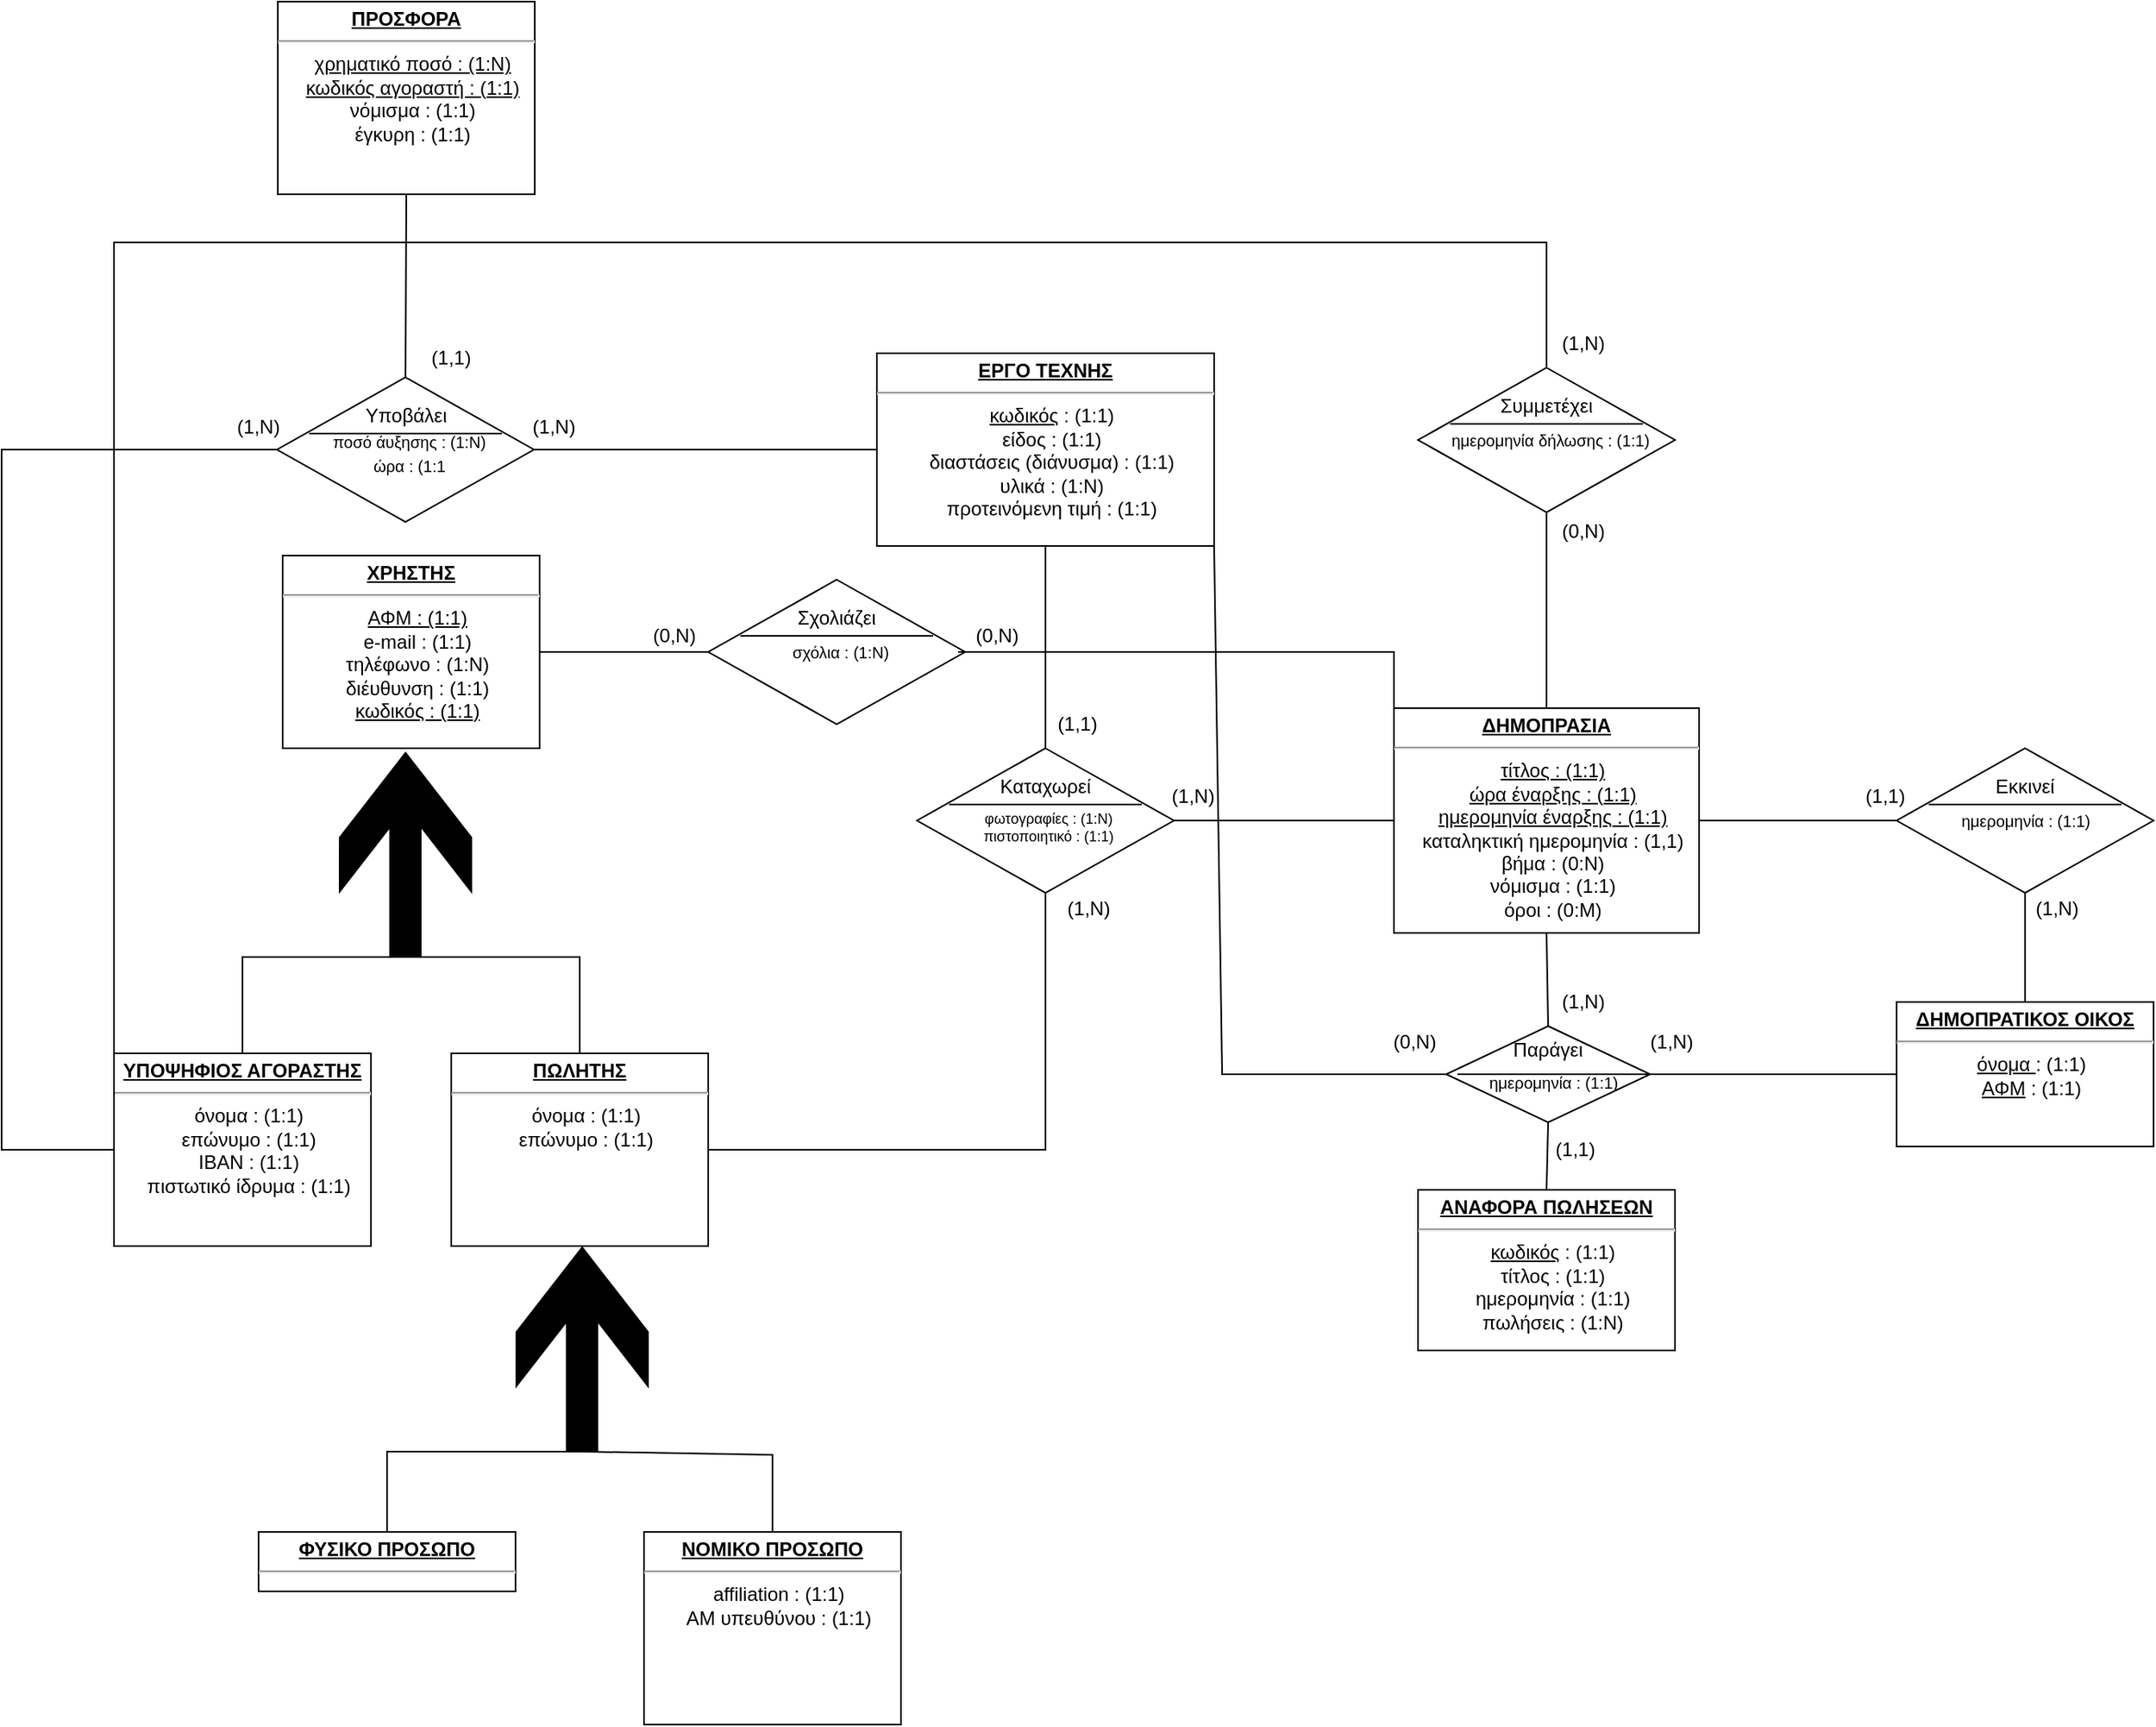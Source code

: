 <mxfile version="20.6.0" type="device"><diagram id="R2lEEEUBdFMjLlhIrx00" name="Page-1"><mxGraphModel dx="4430" dy="2734" grid="1" gridSize="10" guides="1" tooltips="1" connect="1" arrows="1" fold="1" page="1" pageScale="1" pageWidth="850" pageHeight="1100" math="0" shadow="0" extFonts="Permanent Marker^https://fonts.googleapis.com/css?family=Permanent+Marker"><root><mxCell id="0"/><mxCell id="1" parent="0"/><mxCell id="kZ_5zWpvJd3Ddyhk25-V-5" value="" style="shape=rhombus;perimeter=rhombusPerimeter;whiteSpace=wrap;html=1;align=center;" parent="1" vertex="1"><mxGeometry x="-30" y="-621" width="160" height="90" as="geometry"/></mxCell><mxCell id="GkJrwT7uffG_n_MrNqQJ-18" value="&lt;p style=&quot;margin:0px;margin-top:4px;text-align:center;text-decoration:underline;&quot;&gt;&lt;b&gt;ΑΝΑΦΟΡΑ ΠΩΛΗΣΕΩΝ&lt;/b&gt;&lt;/p&gt;&lt;hr&gt;&lt;p style=&quot;text-align: center; margin: 0px 0px 0px 8px;&quot;&gt;&lt;u&gt;κωδικός&lt;/u&gt; : (1:1)&lt;/p&gt;&lt;p style=&quot;text-align: center; margin: 0px 0px 0px 8px;&quot;&gt;τίτλος : (1:1)&lt;/p&gt;&lt;p style=&quot;text-align: center; margin: 0px 0px 0px 8px;&quot;&gt;ημερομηνία : (1:1)&lt;/p&gt;&lt;p style=&quot;text-align: center; margin: 0px 0px 0px 8px;&quot;&gt;πωλήσεις : (1:N)&lt;/p&gt;&lt;p style=&quot;text-align: center; margin: 0px 0px 0px 8px;&quot;&gt;&lt;br&gt;&lt;/p&gt;&lt;p style=&quot;margin:0px;margin-left:8px;&quot;&gt;&lt;br&gt;&lt;/p&gt;" style="verticalAlign=top;align=left;overflow=fill;fontSize=12;fontFamily=Helvetica;html=1;" parent="1" vertex="1"><mxGeometry x="282" y="-346" width="160" height="100" as="geometry"/></mxCell><mxCell id="GkJrwT7uffG_n_MrNqQJ-19" value="&lt;p style=&quot;margin:0px;margin-top:4px;text-align:center;text-decoration:underline;&quot;&gt;&lt;b&gt;ΥΠΟΨΗΦΙΟΣ ΑΓΟΡΑΣΤΗΣ&lt;/b&gt;&lt;/p&gt;&lt;hr&gt;&lt;p style=&quot;text-align: center; margin: 0px 0px 0px 8px;&quot;&gt;όνομα : (1:1)&lt;/p&gt;&lt;p style=&quot;text-align: center; margin: 0px 0px 0px 8px;&quot;&gt;επώνυμο : (1:1)&lt;/p&gt;&lt;p style=&quot;text-align: center; margin: 0px 0px 0px 8px;&quot;&gt;&lt;span style=&quot;background-color: initial;&quot;&gt;IBAN : (1:1)&lt;/span&gt;&lt;br&gt;&lt;/p&gt;&lt;p style=&quot;text-align: center; margin: 0px 0px 0px 8px;&quot;&gt;πιστωτικό ίδρυμα : (1:1)&lt;/p&gt;&lt;p style=&quot;text-align: center; margin: 0px 0px 0px 8px;&quot;&gt;&lt;br&gt;&lt;/p&gt;&lt;p style=&quot;margin:0px;margin-left:8px;&quot;&gt;&lt;br&gt;&lt;/p&gt;&lt;p style=&quot;margin:0px;margin-left:8px;&quot;&gt;&lt;br&gt;&lt;/p&gt;" style="verticalAlign=top;align=left;overflow=fill;fontSize=12;fontFamily=Helvetica;html=1;" parent="1" vertex="1"><mxGeometry x="-530" y="-431" width="160" height="120" as="geometry"/></mxCell><mxCell id="GkJrwT7uffG_n_MrNqQJ-20" value="&lt;p style=&quot;margin:0px;margin-top:4px;text-align:center;text-decoration:underline;&quot;&gt;&lt;b&gt;ΠΩΛΗΤΗΣ&lt;/b&gt;&lt;/p&gt;&lt;hr&gt;&lt;p style=&quot;text-align: center; margin: 0px 0px 0px 8px;&quot;&gt;όνομα : (1:1)&lt;/p&gt;&lt;p style=&quot;text-align: center; margin: 0px 0px 0px 8px;&quot;&gt;επώνυμο : (1:1)&lt;/p&gt;&lt;p style=&quot;margin:0px;margin-left:8px;&quot;&gt;&lt;br&gt;&lt;/p&gt;" style="verticalAlign=top;align=left;overflow=fill;fontSize=12;fontFamily=Helvetica;html=1;" parent="1" vertex="1"><mxGeometry x="-320" y="-431" width="160" height="120" as="geometry"/></mxCell><mxCell id="GkJrwT7uffG_n_MrNqQJ-21" value="&lt;p style=&quot;margin:0px;margin-top:4px;text-align:center;text-decoration:underline;&quot;&gt;&lt;b&gt;ΔΗΜΟΠΡΑΤΙΚΟΣ ΟΙΚΟΣ&lt;/b&gt;&lt;/p&gt;&lt;hr&gt;&lt;p style=&quot;text-align: center; margin: 0px 0px 0px 8px;&quot;&gt;&lt;u&gt;όνομα &lt;/u&gt;: (1:1)&lt;/p&gt;&lt;p style=&quot;text-align: center; margin: 0px 0px 0px 8px;&quot;&gt;&lt;u&gt;ΑΦΜ&lt;/u&gt; : (1:1)&lt;/p&gt;&lt;p style=&quot;margin:0px;margin-left:8px;&quot;&gt;&lt;br&gt;&lt;/p&gt;&lt;p style=&quot;margin:0px;margin-left:8px;&quot;&gt;&lt;br&gt;&lt;/p&gt;" style="verticalAlign=top;align=left;overflow=fill;fontSize=12;fontFamily=Helvetica;html=1;" parent="1" vertex="1"><mxGeometry x="580" y="-463" width="160" height="90" as="geometry"/></mxCell><mxCell id="GkJrwT7uffG_n_MrNqQJ-22" value="&lt;p style=&quot;margin:0px;margin-top:4px;text-align:center;text-decoration:underline;&quot;&gt;&lt;b&gt;ΔΗΜΟΠΡΑΣΙΑ&lt;/b&gt;&lt;/p&gt;&lt;hr&gt;&lt;p style=&quot;text-align: center; margin: 0px 0px 0px 8px;&quot;&gt;&lt;u&gt;τίτλος : (1:1)&lt;/u&gt;&lt;/p&gt;&lt;p style=&quot;text-align: center; margin: 0px 0px 0px 8px;&quot;&gt;&lt;u&gt;ώρα έναρξης : (1:1)&lt;/u&gt;&lt;/p&gt;&lt;p style=&quot;text-align: center; margin: 0px 0px 0px 8px;&quot;&gt;&lt;u&gt;ημερομηνία έναρξης : (1:1)&lt;/u&gt;&lt;/p&gt;&lt;p style=&quot;text-align: center; margin: 0px 0px 0px 8px;&quot;&gt;καταληκτική ημερομηνία : (1,1)&lt;/p&gt;&lt;p style=&quot;text-align: center; margin: 0px 0px 0px 8px;&quot;&gt;βήμα : (0:N)&lt;/p&gt;&lt;p style=&quot;text-align: center; margin: 0px 0px 0px 8px;&quot;&gt;νόμισμα : (1:1)&lt;/p&gt;&lt;p style=&quot;text-align: center; margin: 0px 0px 0px 8px;&quot;&gt;όροι : (0:M)&lt;/p&gt;&lt;p style=&quot;text-align: center; margin: 0px 0px 0px 8px;&quot;&gt;&lt;br&gt;&lt;/p&gt;&lt;p style=&quot;margin:0px;margin-left:8px;&quot;&gt;&lt;br&gt;&lt;/p&gt;&lt;p style=&quot;margin:0px;margin-left:8px;&quot;&gt;&lt;br&gt;&lt;/p&gt;" style="verticalAlign=top;align=left;overflow=fill;fontSize=12;fontFamily=Helvetica;html=1;" parent="1" vertex="1"><mxGeometry x="267" y="-646" width="190" height="140" as="geometry"/></mxCell><mxCell id="GkJrwT7uffG_n_MrNqQJ-23" value="&lt;p style=&quot;margin:0px;margin-top:4px;text-align:center;text-decoration:underline;&quot;&gt;&lt;b&gt;ΕΡΓΟ ΤΕΧΝΗΣ&lt;/b&gt;&lt;/p&gt;&lt;hr&gt;&lt;p style=&quot;text-align: center; margin: 0px 0px 0px 8px;&quot;&gt;&lt;u&gt;κωδικός&lt;/u&gt; : (1:1)&lt;/p&gt;&lt;p style=&quot;text-align: center; margin: 0px 0px 0px 8px;&quot;&gt;είδος : (1:1)&lt;/p&gt;&lt;p style=&quot;text-align: center; margin: 0px 0px 0px 8px;&quot;&gt;διαστάσεις (διάνυσμα) : (1:1)&lt;/p&gt;&lt;p style=&quot;text-align: center; margin: 0px 0px 0px 8px;&quot;&gt;υλικά : (1:N)&lt;/p&gt;&lt;p style=&quot;text-align: center; margin: 0px 0px 0px 8px;&quot;&gt;προτεινόμενη τιμή : (1:1)&lt;/p&gt;&lt;p style=&quot;margin:0px;margin-left:8px;&quot;&gt;&lt;br&gt;&lt;/p&gt;" style="verticalAlign=top;align=left;overflow=fill;fontSize=12;fontFamily=Helvetica;html=1;" parent="1" vertex="1"><mxGeometry x="-55" y="-867" width="210" height="120" as="geometry"/></mxCell><mxCell id="GkJrwT7uffG_n_MrNqQJ-24" value="&lt;p style=&quot;margin:0px;margin-top:4px;text-align:center;text-decoration:underline;&quot;&gt;&lt;b&gt;ΠΡΟΣΦΟΡΑ&lt;/b&gt;&lt;/p&gt;&lt;hr&gt;&lt;p style=&quot;text-align: center; margin: 0px 0px 0px 8px;&quot;&gt;&lt;u&gt;χρηματικό ποσό : (1:N)&lt;/u&gt;&lt;/p&gt;&lt;p style=&quot;text-align: center; margin: 0px 0px 0px 8px;&quot;&gt;&lt;u&gt;κωδικός αγοραστή : (1:1)&lt;/u&gt;&lt;/p&gt;&lt;p style=&quot;text-align: center; margin: 0px 0px 0px 8px;&quot;&gt;νόμισμα : (1:1)&lt;/p&gt;&lt;p style=&quot;text-align: center; margin: 0px 0px 0px 8px;&quot;&gt;έγκυρη : (1:1)&lt;/p&gt;&lt;p style=&quot;margin:0px;margin-left:8px;&quot;&gt;&lt;br&gt;&lt;/p&gt;&lt;p style=&quot;margin:0px;margin-left:8px;&quot;&gt;&lt;br&gt;&lt;/p&gt;" style="verticalAlign=top;align=left;overflow=fill;fontSize=12;fontFamily=Helvetica;html=1;" parent="1" vertex="1"><mxGeometry x="-428" y="-1086" width="160" height="120" as="geometry"/></mxCell><mxCell id="GkJrwT7uffG_n_MrNqQJ-46" value="&lt;p style=&quot;margin:0px;margin-top:4px;text-align:center;text-decoration:underline;&quot;&gt;&lt;b&gt;ΦΥΣΙΚΟ ΠΡΟΣΩΠΟ&lt;/b&gt;&lt;/p&gt;&lt;hr&gt;&lt;p style=&quot;text-align: center; margin: 0px 0px 0px 8px;&quot;&gt;&lt;br&gt;&lt;/p&gt;&lt;p style=&quot;margin:0px;margin-left:8px;&quot;&gt;&lt;br&gt;&lt;/p&gt;&lt;p style=&quot;margin:0px;margin-left:8px;&quot;&gt;&lt;br&gt;&lt;/p&gt;" style="verticalAlign=top;align=left;overflow=fill;fontSize=12;fontFamily=Helvetica;html=1;" parent="1" vertex="1"><mxGeometry x="-440" y="-133" width="160" height="37" as="geometry"/></mxCell><mxCell id="GkJrwT7uffG_n_MrNqQJ-47" value="&lt;p style=&quot;margin:0px;margin-top:4px;text-align:center;text-decoration:underline;&quot;&gt;&lt;b&gt;ΝΟΜΙΚΟ ΠΡΟΣΩΠΟ&lt;/b&gt;&lt;/p&gt;&lt;hr&gt;&lt;p style=&quot;text-align: center; margin: 0px 0px 0px 8px;&quot;&gt;&lt;span style=&quot;background-color: initial;&quot;&gt;affiliation : (1:1)&lt;/span&gt;&lt;br&gt;&lt;/p&gt;&lt;p style=&quot;text-align: center; margin: 0px 0px 0px 8px;&quot;&gt;ΑΜ υπευθύνου : (1:1)&lt;/p&gt;&lt;p style=&quot;text-align: center; margin: 0px 0px 0px 8px;&quot;&gt;&lt;br&gt;&lt;/p&gt;" style="verticalAlign=top;align=left;overflow=fill;fontSize=12;fontFamily=Helvetica;html=1;" parent="1" vertex="1"><mxGeometry x="-200" y="-133" width="160" height="120" as="geometry"/></mxCell><mxCell id="GkJrwT7uffG_n_MrNqQJ-48" value="" style="shape=mxgraph.signs.travel.arrow_north;html=1;pointerEvents=1;fillColor=#000000;strokeColor=none;verticalLabelPosition=bottom;verticalAlign=top;align=center;" parent="1" vertex="1"><mxGeometry x="-280" y="-311" width="83" height="128" as="geometry"/></mxCell><mxCell id="Z6jG1ntHuADbj_go-7hD-13" value="" style="edgeStyle=elbowEdgeStyle;html=1;endArrow=none;elbow=vertical;rounded=0;" parent="1" edge="1"><mxGeometry width="160" relative="1" as="geometry"><mxPoint x="-10" y="-586" as="sourcePoint"/><mxPoint x="110" y="-586" as="targetPoint"/></mxGeometry></mxCell><mxCell id="Z6jG1ntHuADbj_go-7hD-14" value="Καταχωρεί" style="text;html=1;strokeColor=none;fillColor=none;align=center;verticalAlign=middle;whiteSpace=wrap;rounded=0;" parent="1" vertex="1"><mxGeometry x="20" y="-612" width="60" height="30" as="geometry"/></mxCell><mxCell id="Z6jG1ntHuADbj_go-7hD-15" value="&lt;font style=&quot;font-size: 9px;&quot;&gt;φωτογραφίες : (1:N)&lt;/font&gt;" style="text;html=1;strokeColor=none;fillColor=none;align=center;verticalAlign=middle;whiteSpace=wrap;rounded=0;" parent="1" vertex="1"><mxGeometry x="-3" y="-591" width="110" height="25" as="geometry"/></mxCell><mxCell id="Z6jG1ntHuADbj_go-7hD-16" value="&lt;font style=&quot;font-size: 9px;&quot;&gt;πιστοποιητικό : (1:1)&lt;/font&gt;" style="text;html=1;strokeColor=none;fillColor=none;align=center;verticalAlign=middle;whiteSpace=wrap;rounded=0;" parent="1" vertex="1"><mxGeometry x="-8" y="-582" width="120" height="30" as="geometry"/></mxCell><mxCell id="Z6jG1ntHuADbj_go-7hD-20" value="" style="endArrow=none;html=1;rounded=0;fontSize=9;exitX=0.5;exitY=0;exitDx=0;exitDy=0;entryX=0.5;entryY=1;entryDx=0;entryDy=0;" parent="1" source="kZ_5zWpvJd3Ddyhk25-V-5" target="GkJrwT7uffG_n_MrNqQJ-23" edge="1"><mxGeometry width="50" height="50" relative="1" as="geometry"><mxPoint x="57" y="-626" as="sourcePoint"/><mxPoint x="107" y="-676" as="targetPoint"/></mxGeometry></mxCell><mxCell id="Z6jG1ntHuADbj_go-7hD-21" value="" style="shape=rhombus;perimeter=rhombusPerimeter;whiteSpace=wrap;html=1;align=center;" parent="1" vertex="1"><mxGeometry x="-428.5" y="-852" width="160" height="90" as="geometry"/></mxCell><mxCell id="Z6jG1ntHuADbj_go-7hD-22" value="" style="edgeStyle=elbowEdgeStyle;html=1;endArrow=none;elbow=vertical;rounded=0;" parent="1" edge="1"><mxGeometry width="160" relative="1" as="geometry"><mxPoint x="-408.5" y="-817" as="sourcePoint"/><mxPoint x="-288.5" y="-817" as="targetPoint"/></mxGeometry></mxCell><mxCell id="Z6jG1ntHuADbj_go-7hD-23" value="Υποβάλει" style="text;html=1;strokeColor=none;fillColor=none;align=center;verticalAlign=middle;whiteSpace=wrap;rounded=0;" parent="1" vertex="1"><mxGeometry x="-378.5" y="-843" width="60" height="30" as="geometry"/></mxCell><mxCell id="Z6jG1ntHuADbj_go-7hD-25" value="&lt;font size=&quot;1&quot;&gt;ποσό άυξησης : (1:N)&lt;br&gt;ώρα : (1:1&lt;br&gt;&lt;/font&gt;" style="text;html=1;strokeColor=none;fillColor=none;align=center;verticalAlign=middle;whiteSpace=wrap;rounded=0;" parent="1" vertex="1"><mxGeometry x="-406.5" y="-820" width="120" height="30" as="geometry"/></mxCell><mxCell id="Z6jG1ntHuADbj_go-7hD-30" value="" style="endArrow=none;html=1;rounded=0;fontSize=9;exitX=0.5;exitY=1;exitDx=0;exitDy=0;entryX=1;entryY=0.5;entryDx=0;entryDy=0;" parent="1" source="kZ_5zWpvJd3Ddyhk25-V-5" target="GkJrwT7uffG_n_MrNqQJ-20" edge="1"><mxGeometry width="50" height="50" relative="1" as="geometry"><mxPoint x="-110" y="-516" as="sourcePoint"/><mxPoint x="-110" y="-621" as="targetPoint"/><Array as="points"><mxPoint x="50" y="-371"/></Array></mxGeometry></mxCell><mxCell id="Z6jG1ntHuADbj_go-7hD-32" value="" style="endArrow=none;html=1;rounded=0;fontSize=9;entryX=1;entryY=0.5;entryDx=0;entryDy=0;exitX=0;exitY=0.5;exitDx=0;exitDy=0;" parent="1" source="GkJrwT7uffG_n_MrNqQJ-22" target="kZ_5zWpvJd3Ddyhk25-V-5" edge="1"><mxGeometry width="50" height="50" relative="1" as="geometry"><mxPoint x="270" y="-576" as="sourcePoint"/><mxPoint x="140" y="-576.42" as="targetPoint"/></mxGeometry></mxCell><mxCell id="Z6jG1ntHuADbj_go-7hD-33" value="" style="shape=rhombus;perimeter=rhombusPerimeter;whiteSpace=wrap;html=1;align=center;" parent="1" vertex="1"><mxGeometry x="282" y="-858" width="160" height="90" as="geometry"/></mxCell><mxCell id="Z6jG1ntHuADbj_go-7hD-34" value="" style="edgeStyle=elbowEdgeStyle;html=1;endArrow=none;elbow=vertical;rounded=0;" parent="1" edge="1"><mxGeometry width="160" relative="1" as="geometry"><mxPoint x="302" y="-823.0" as="sourcePoint"/><mxPoint x="422" y="-823.0" as="targetPoint"/></mxGeometry></mxCell><mxCell id="Z6jG1ntHuADbj_go-7hD-35" value="Συμμετέχει" style="text;html=1;strokeColor=none;fillColor=none;align=center;verticalAlign=middle;whiteSpace=wrap;rounded=0;" parent="1" vertex="1"><mxGeometry x="332" y="-849" width="60" height="30" as="geometry"/></mxCell><mxCell id="Z6jG1ntHuADbj_go-7hD-36" value="&lt;font size=&quot;1&quot;&gt;ημερομηνία δήλωσης : (1:1)&lt;/font&gt;" style="text;html=1;strokeColor=none;fillColor=none;align=center;verticalAlign=middle;whiteSpace=wrap;rounded=0;" parent="1" vertex="1"><mxGeometry x="290.5" y="-828" width="147" height="30" as="geometry"/></mxCell><mxCell id="Z6jG1ntHuADbj_go-7hD-39" value="" style="shape=rhombus;perimeter=rhombusPerimeter;whiteSpace=wrap;html=1;align=center;" parent="1" vertex="1"><mxGeometry x="580" y="-621" width="160" height="90" as="geometry"/></mxCell><mxCell id="Z6jG1ntHuADbj_go-7hD-40" value="" style="edgeStyle=elbowEdgeStyle;html=1;endArrow=none;elbow=vertical;rounded=0;" parent="1" edge="1"><mxGeometry width="160" relative="1" as="geometry"><mxPoint x="600" y="-586" as="sourcePoint"/><mxPoint x="720" y="-586" as="targetPoint"/></mxGeometry></mxCell><mxCell id="Z6jG1ntHuADbj_go-7hD-41" value="Εκκινεί" style="text;html=1;strokeColor=none;fillColor=none;align=center;verticalAlign=middle;whiteSpace=wrap;rounded=0;" parent="1" vertex="1"><mxGeometry x="630" y="-612" width="60" height="30" as="geometry"/></mxCell><mxCell id="Z6jG1ntHuADbj_go-7hD-44" value="" style="endArrow=none;html=1;rounded=0;fontSize=9;entryX=1;entryY=0.5;entryDx=0;entryDy=0;" parent="1" source="Z6jG1ntHuADbj_go-7hD-39" target="GkJrwT7uffG_n_MrNqQJ-22" edge="1"><mxGeometry width="50" height="50" relative="1" as="geometry"><mxPoint x="580" y="-576" as="sourcePoint"/><mxPoint x="480" y="-578.92" as="targetPoint"/></mxGeometry></mxCell><mxCell id="Z6jG1ntHuADbj_go-7hD-46" value="" style="endArrow=none;html=1;rounded=0;fontSize=9;exitX=0.5;exitY=1;exitDx=0;exitDy=0;exitPerimeter=0;entryX=0.5;entryY=0;entryDx=0;entryDy=0;" parent="1" source="GkJrwT7uffG_n_MrNqQJ-48" target="GkJrwT7uffG_n_MrNqQJ-47" edge="1"><mxGeometry width="50" height="50" relative="1" as="geometry"><mxPoint x="-145" y="-171" as="sourcePoint"/><mxPoint x="-95" y="-221" as="targetPoint"/><Array as="points"><mxPoint x="-120" y="-181"/></Array></mxGeometry></mxCell><mxCell id="Z6jG1ntHuADbj_go-7hD-47" value="" style="endArrow=none;html=1;rounded=0;fontSize=9;exitX=0.5;exitY=1;exitDx=0;exitDy=0;exitPerimeter=0;entryX=0.5;entryY=0;entryDx=0;entryDy=0;" parent="1" source="GkJrwT7uffG_n_MrNqQJ-48" target="GkJrwT7uffG_n_MrNqQJ-46" edge="1"><mxGeometry width="50" height="50" relative="1" as="geometry"><mxPoint x="-190" y="-233.0" as="sourcePoint"/><mxPoint x="-71.5" y="-183.0" as="targetPoint"/><Array as="points"><mxPoint x="-360" y="-183"/></Array></mxGeometry></mxCell><mxCell id="Z6jG1ntHuADbj_go-7hD-66" value="" style="shape=rhombus;perimeter=rhombusPerimeter;whiteSpace=wrap;html=1;align=center;" parent="1" vertex="1"><mxGeometry x="-160" y="-726" width="160" height="90" as="geometry"/></mxCell><mxCell id="Z6jG1ntHuADbj_go-7hD-67" value="" style="edgeStyle=elbowEdgeStyle;html=1;endArrow=none;elbow=vertical;rounded=0;" parent="1" edge="1"><mxGeometry width="160" relative="1" as="geometry"><mxPoint x="-140" y="-691" as="sourcePoint"/><mxPoint x="-20" y="-691" as="targetPoint"/></mxGeometry></mxCell><mxCell id="Z6jG1ntHuADbj_go-7hD-68" value="Σχολιάζει" style="text;html=1;strokeColor=none;fillColor=none;align=center;verticalAlign=middle;whiteSpace=wrap;rounded=0;" parent="1" vertex="1"><mxGeometry x="-110" y="-717" width="60" height="30" as="geometry"/></mxCell><mxCell id="Z6jG1ntHuADbj_go-7hD-69" value="&lt;font size=&quot;1&quot;&gt;σχόλια : (1:Ν)&lt;/font&gt;" style="text;html=1;strokeColor=none;fillColor=none;align=center;verticalAlign=middle;whiteSpace=wrap;rounded=0;" parent="1" vertex="1"><mxGeometry x="-151.5" y="-696" width="147" height="30" as="geometry"/></mxCell><mxCell id="Z6jG1ntHuADbj_go-7hD-84" value="" style="shape=rhombus;perimeter=rhombusPerimeter;whiteSpace=wrap;html=1;align=center;" parent="1" vertex="1"><mxGeometry x="299.5" y="-448" width="127" height="60" as="geometry"/></mxCell><mxCell id="Z6jG1ntHuADbj_go-7hD-85" value="" style="edgeStyle=elbowEdgeStyle;html=1;endArrow=none;elbow=vertical;rounded=0;" parent="1" edge="1"><mxGeometry width="160" relative="1" as="geometry"><mxPoint x="306.5" y="-418" as="sourcePoint"/><mxPoint x="426.5" y="-418" as="targetPoint"/></mxGeometry></mxCell><mxCell id="Z6jG1ntHuADbj_go-7hD-86" value="Παράγει" style="text;html=1;strokeColor=none;fillColor=none;align=center;verticalAlign=middle;whiteSpace=wrap;rounded=0;" parent="1" vertex="1"><mxGeometry x="333" y="-448" width="60" height="30" as="geometry"/></mxCell><mxCell id="Z6jG1ntHuADbj_go-7hD-88" value="" style="endArrow=none;html=1;rounded=0;fontSize=9;exitX=0.5;exitY=0;exitDx=0;exitDy=0;entryX=0.5;entryY=1;entryDx=0;entryDy=0;" parent="1" source="Z6jG1ntHuADbj_go-7hD-86" target="GkJrwT7uffG_n_MrNqQJ-22" edge="1"><mxGeometry width="50" height="50" relative="1" as="geometry"><mxPoint x="450" y="-447" as="sourcePoint"/><mxPoint x="500" y="-497" as="targetPoint"/></mxGeometry></mxCell><mxCell id="Z6jG1ntHuADbj_go-7hD-89" value="" style="endArrow=none;html=1;rounded=0;fontSize=9;exitX=0.5;exitY=0;exitDx=0;exitDy=0;entryX=0.5;entryY=1;entryDx=0;entryDy=0;" parent="1" source="GkJrwT7uffG_n_MrNqQJ-18" target="Z6jG1ntHuADbj_go-7hD-84" edge="1"><mxGeometry width="50" height="50" relative="1" as="geometry"><mxPoint x="481" y="-390" as="sourcePoint"/><mxPoint x="480" y="-448" as="targetPoint"/></mxGeometry></mxCell><mxCell id="srqU8AKLToTMm6WiYlVi-1" value="&lt;font size=&quot;1&quot;&gt;ημερομηνία : (1:1)&lt;/font&gt;" style="text;html=1;strokeColor=none;fillColor=none;align=center;verticalAlign=middle;whiteSpace=wrap;rounded=0;" parent="1" vertex="1"><mxGeometry x="308.5" y="-423" width="115" height="20" as="geometry"/></mxCell><mxCell id="srqU8AKLToTMm6WiYlVi-6" value="&lt;font size=&quot;1&quot;&gt;ημερομηνία : (1:1)&lt;/font&gt;" style="text;html=1;strokeColor=none;fillColor=none;align=center;verticalAlign=middle;whiteSpace=wrap;rounded=0;" parent="1" vertex="1"><mxGeometry x="602.5" y="-586" width="115" height="20" as="geometry"/></mxCell><mxCell id="srqU8AKLToTMm6WiYlVi-7" value="" style="endArrow=none;html=1;rounded=0;fontSize=9;entryX=0.5;entryY=0;entryDx=0;entryDy=0;exitX=0.5;exitY=1;exitDx=0;exitDy=0;" parent="1" source="Z6jG1ntHuADbj_go-7hD-39" target="GkJrwT7uffG_n_MrNqQJ-21" edge="1"><mxGeometry width="50" height="50" relative="1" as="geometry"><mxPoint x="673" y="-426" as="sourcePoint"/><mxPoint x="550.0" y="-426" as="targetPoint"/></mxGeometry></mxCell><mxCell id="srqU8AKLToTMm6WiYlVi-9" value="" style="shape=mxgraph.signs.travel.arrow_north;html=1;pointerEvents=1;fillColor=#000000;strokeColor=none;verticalLabelPosition=bottom;verticalAlign=top;align=center;" parent="1" vertex="1"><mxGeometry x="-390" y="-619" width="83" height="128" as="geometry"/></mxCell><mxCell id="srqU8AKLToTMm6WiYlVi-10" value="" style="endArrow=none;html=1;rounded=0;fontSize=9;exitX=0.5;exitY=0;exitDx=0;exitDy=0;entryX=0.5;entryY=1;entryDx=0;entryDy=0;entryPerimeter=0;" parent="1" source="GkJrwT7uffG_n_MrNqQJ-20" target="srqU8AKLToTMm6WiYlVi-9" edge="1"><mxGeometry width="50" height="50" relative="1" as="geometry"><mxPoint x="-90" y="-501" as="sourcePoint"/><mxPoint x="-230" y="-501" as="targetPoint"/><Array as="points"><mxPoint x="-240" y="-491"/></Array></mxGeometry></mxCell><mxCell id="srqU8AKLToTMm6WiYlVi-11" value="" style="endArrow=none;html=1;rounded=0;fontSize=9;exitX=0.5;exitY=1;exitDx=0;exitDy=0;entryX=0.5;entryY=0;entryDx=0;entryDy=0;exitPerimeter=0;" parent="1" source="srqU8AKLToTMm6WiYlVi-9" target="GkJrwT7uffG_n_MrNqQJ-19" edge="1"><mxGeometry width="50" height="50" relative="1" as="geometry"><mxPoint x="-491.5" y="-451" as="sourcePoint"/><mxPoint x="-600" y="-511" as="targetPoint"/><Array as="points"><mxPoint x="-450" y="-491"/></Array></mxGeometry></mxCell><mxCell id="srqU8AKLToTMm6WiYlVi-12" value="&lt;p style=&quot;margin:0px;margin-top:4px;text-align:center;text-decoration:underline;&quot;&gt;&lt;b&gt;ΧΡΗΣΤΗΣ&lt;/b&gt;&lt;/p&gt;&lt;hr&gt;&lt;p style=&quot;text-align: center; margin: 0px 0px 0px 8px;&quot;&gt;&lt;u&gt;ΑΦΜ : (1:1)&lt;/u&gt;&lt;/p&gt;&lt;p style=&quot;text-align: center; margin: 0px 0px 0px 8px;&quot;&gt;e-mail : (1:1)&lt;/p&gt;&lt;p style=&quot;text-align: center; margin: 0px 0px 0px 8px;&quot;&gt;τηλέφωνο : (1:N)&lt;/p&gt;&lt;p style=&quot;text-align: center; margin: 0px 0px 0px 8px;&quot;&gt;διέυθυνση : (1:1)&lt;/p&gt;&lt;p style=&quot;text-align: center; margin: 0px 0px 0px 8px;&quot;&gt;&lt;u&gt;κωδικός : (1:1)&lt;/u&gt;&lt;br&gt;&lt;/p&gt;&lt;p style=&quot;margin:0px;margin-left:8px;&quot;&gt;&lt;br&gt;&lt;/p&gt;&lt;p style=&quot;margin:0px;margin-left:8px;&quot;&gt;&lt;br&gt;&lt;/p&gt;" style="verticalAlign=top;align=left;overflow=fill;fontSize=12;fontFamily=Helvetica;html=1;" parent="1" vertex="1"><mxGeometry x="-425" y="-741" width="160" height="120" as="geometry"/></mxCell><mxCell id="srqU8AKLToTMm6WiYlVi-14" value="" style="endArrow=none;html=1;rounded=0;exitX=1;exitY=0.5;exitDx=0;exitDy=0;entryX=0;entryY=0.5;entryDx=0;entryDy=0;" parent="1" source="srqU8AKLToTMm6WiYlVi-12" target="Z6jG1ntHuADbj_go-7hD-66" edge="1"><mxGeometry width="50" height="50" relative="1" as="geometry"><mxPoint x="-220" y="-742" as="sourcePoint"/><mxPoint x="-170" y="-786" as="targetPoint"/></mxGeometry></mxCell><mxCell id="srqU8AKLToTMm6WiYlVi-16" value="" style="endArrow=none;html=1;rounded=0;exitX=1;exitY=0.5;exitDx=0;exitDy=0;entryX=0;entryY=0;entryDx=0;entryDy=0;" parent="1" source="Z6jG1ntHuADbj_go-7hD-69" target="GkJrwT7uffG_n_MrNqQJ-22" edge="1"><mxGeometry width="50" height="50" relative="1" as="geometry"><mxPoint x="-20" y="-681.59" as="sourcePoint"/><mxPoint x="350" y="-681" as="targetPoint"/><Array as="points"><mxPoint x="267" y="-681"/></Array></mxGeometry></mxCell><mxCell id="srqU8AKLToTMm6WiYlVi-17" value="" style="endArrow=none;html=1;rounded=0;entryX=0;entryY=0.5;entryDx=0;entryDy=0;exitX=0;exitY=0.5;exitDx=0;exitDy=0;" parent="1" source="Z6jG1ntHuADbj_go-7hD-21" target="GkJrwT7uffG_n_MrNqQJ-19" edge="1"><mxGeometry width="50" height="50" relative="1" as="geometry"><mxPoint x="-610" y="-396" as="sourcePoint"/><mxPoint x="-560" y="-438" as="targetPoint"/><Array as="points"><mxPoint x="-600" y="-807"/><mxPoint x="-600" y="-646"/><mxPoint x="-600" y="-590"/><mxPoint x="-600" y="-371"/></Array></mxGeometry></mxCell><mxCell id="srqU8AKLToTMm6WiYlVi-18" value="" style="endArrow=none;html=1;rounded=0;exitX=0.5;exitY=0;exitDx=0;exitDy=0;entryX=0.5;entryY=1;entryDx=0;entryDy=0;" parent="1" source="Z6jG1ntHuADbj_go-7hD-21" target="GkJrwT7uffG_n_MrNqQJ-24" edge="1"><mxGeometry width="50" height="50" relative="1" as="geometry"><mxPoint x="-200" y="-886" as="sourcePoint"/><mxPoint x="-150" y="-936" as="targetPoint"/></mxGeometry></mxCell><mxCell id="srqU8AKLToTMm6WiYlVi-19" value="" style="endArrow=none;html=1;rounded=0;exitX=1;exitY=0.5;exitDx=0;exitDy=0;entryX=0;entryY=0.5;entryDx=0;entryDy=0;" parent="1" source="Z6jG1ntHuADbj_go-7hD-21" target="GkJrwT7uffG_n_MrNqQJ-23" edge="1"><mxGeometry width="50" height="50" relative="1" as="geometry"><mxPoint x="-210" y="-842" as="sourcePoint"/><mxPoint x="-209.5" y="-956" as="targetPoint"/></mxGeometry></mxCell><mxCell id="srqU8AKLToTMm6WiYlVi-20" value="" style="endArrow=none;html=1;rounded=0;exitX=0;exitY=0.25;exitDx=0;exitDy=0;entryX=0.5;entryY=0;entryDx=0;entryDy=0;" parent="1" source="GkJrwT7uffG_n_MrNqQJ-19" target="Z6jG1ntHuADbj_go-7hD-33" edge="1"><mxGeometry width="50" height="50" relative="1" as="geometry"><mxPoint x="-570" y="-476" as="sourcePoint"/><mxPoint x="-520" y="-526" as="targetPoint"/><Array as="points"><mxPoint x="-530" y="-936"/><mxPoint x="362" y="-936"/></Array></mxGeometry></mxCell><mxCell id="srqU8AKLToTMm6WiYlVi-21" value="" style="endArrow=none;html=1;rounded=0;exitX=0.5;exitY=0;exitDx=0;exitDy=0;entryX=0.5;entryY=1;entryDx=0;entryDy=0;" parent="1" source="GkJrwT7uffG_n_MrNqQJ-22" target="Z6jG1ntHuADbj_go-7hD-33" edge="1"><mxGeometry width="50" height="50" relative="1" as="geometry"><mxPoint x="333" y="-687" as="sourcePoint"/><mxPoint x="383" y="-737" as="targetPoint"/></mxGeometry></mxCell><mxCell id="kEj1vyA5yWttSgYKpVT8-1" value="" style="endArrow=none;html=1;rounded=0;exitX=1;exitY=0.5;exitDx=0;exitDy=0;entryX=0;entryY=0.5;entryDx=0;entryDy=0;" parent="1" source="Z6jG1ntHuADbj_go-7hD-84" target="GkJrwT7uffG_n_MrNqQJ-21" edge="1"><mxGeometry width="50" height="50" relative="1" as="geometry"><mxPoint x="480" y="-408" as="sourcePoint"/><mxPoint x="530" y="-458" as="targetPoint"/></mxGeometry></mxCell><mxCell id="kEj1vyA5yWttSgYKpVT8-2" value="(0,Ν)" style="text;html=1;strokeColor=none;fillColor=none;align=center;verticalAlign=middle;whiteSpace=wrap;rounded=0;" parent="1" vertex="1"><mxGeometry x="-211.5" y="-706" width="60" height="30" as="geometry"/></mxCell><mxCell id="kEj1vyA5yWttSgYKpVT8-3" value="(0,Ν)" style="text;html=1;strokeColor=none;fillColor=none;align=center;verticalAlign=middle;whiteSpace=wrap;rounded=0;" parent="1" vertex="1"><mxGeometry x="-10" y="-706" width="60" height="30" as="geometry"/></mxCell><mxCell id="kEj1vyA5yWttSgYKpVT8-4" value="(1,Ν)" style="text;html=1;strokeColor=none;fillColor=none;align=center;verticalAlign=middle;whiteSpace=wrap;rounded=0;" parent="1" vertex="1"><mxGeometry x="47" y="-536" width="60" height="30" as="geometry"/></mxCell><mxCell id="kEj1vyA5yWttSgYKpVT8-5" value="(1,1)" style="text;html=1;strokeColor=none;fillColor=none;align=center;verticalAlign=middle;whiteSpace=wrap;rounded=0;" parent="1" vertex="1"><mxGeometry x="40" y="-651" width="60" height="30" as="geometry"/></mxCell><mxCell id="kEj1vyA5yWttSgYKpVT8-6" value="(1,Ν)" style="text;html=1;strokeColor=none;fillColor=none;align=center;verticalAlign=middle;whiteSpace=wrap;rounded=0;" parent="1" vertex="1"><mxGeometry x="112" y="-606" width="60" height="30" as="geometry"/></mxCell><mxCell id="kEj1vyA5yWttSgYKpVT8-7" value="(1,Ν)" style="text;html=1;strokeColor=none;fillColor=none;align=center;verticalAlign=middle;whiteSpace=wrap;rounded=0;" parent="1" vertex="1"><mxGeometry x="-470" y="-836" width="60" height="30" as="geometry"/></mxCell><mxCell id="kEj1vyA5yWttSgYKpVT8-8" value="(1,Ν)" style="text;html=1;strokeColor=none;fillColor=none;align=center;verticalAlign=middle;whiteSpace=wrap;rounded=0;" parent="1" vertex="1"><mxGeometry x="-286.5" y="-836" width="60" height="30" as="geometry"/></mxCell><mxCell id="kEj1vyA5yWttSgYKpVT8-9" value="(1,1)" style="text;html=1;strokeColor=none;fillColor=none;align=center;verticalAlign=middle;whiteSpace=wrap;rounded=0;" parent="1" vertex="1"><mxGeometry x="-350" y="-879" width="60" height="30" as="geometry"/></mxCell><mxCell id="kEj1vyA5yWttSgYKpVT8-10" value="(1,Ν)" style="text;html=1;strokeColor=none;fillColor=none;align=center;verticalAlign=middle;whiteSpace=wrap;rounded=0;" parent="1" vertex="1"><mxGeometry x="355" y="-888" width="60" height="30" as="geometry"/></mxCell><mxCell id="kEj1vyA5yWttSgYKpVT8-11" value="(0,Ν)" style="text;html=1;strokeColor=none;fillColor=none;align=center;verticalAlign=middle;whiteSpace=wrap;rounded=0;" parent="1" vertex="1"><mxGeometry x="355" y="-771" width="60" height="30" as="geometry"/></mxCell><mxCell id="kEj1vyA5yWttSgYKpVT8-12" value="(1,1)" style="text;html=1;strokeColor=none;fillColor=none;align=center;verticalAlign=middle;whiteSpace=wrap;rounded=0;" parent="1" vertex="1"><mxGeometry x="350" y="-386" width="60" height="30" as="geometry"/></mxCell><mxCell id="kEj1vyA5yWttSgYKpVT8-13" value="(1,Ν)" style="text;html=1;strokeColor=none;fillColor=none;align=center;verticalAlign=middle;whiteSpace=wrap;rounded=0;" parent="1" vertex="1"><mxGeometry x="355" y="-478" width="60" height="30" as="geometry"/></mxCell><mxCell id="kEj1vyA5yWttSgYKpVT8-14" value="(1,Ν)" style="text;html=1;strokeColor=none;fillColor=none;align=center;verticalAlign=middle;whiteSpace=wrap;rounded=0;" parent="1" vertex="1"><mxGeometry x="410" y="-453" width="60" height="30" as="geometry"/></mxCell><mxCell id="kEj1vyA5yWttSgYKpVT8-15" value="(1,Ν)" style="text;html=1;strokeColor=none;fillColor=none;align=center;verticalAlign=middle;whiteSpace=wrap;rounded=0;" parent="1" vertex="1"><mxGeometry x="650" y="-536" width="60" height="30" as="geometry"/></mxCell><mxCell id="kEj1vyA5yWttSgYKpVT8-16" value="(1,1)" style="text;html=1;strokeColor=none;fillColor=none;align=center;verticalAlign=middle;whiteSpace=wrap;rounded=0;" parent="1" vertex="1"><mxGeometry x="542.5" y="-606" width="60" height="30" as="geometry"/></mxCell><mxCell id="kEj1vyA5yWttSgYKpVT8-17" value="" style="endArrow=none;html=1;rounded=0;entryX=0;entryY=0.5;entryDx=0;entryDy=0;exitX=1;exitY=1;exitDx=0;exitDy=0;" parent="1" source="GkJrwT7uffG_n_MrNqQJ-23" target="Z6jG1ntHuADbj_go-7hD-84" edge="1"><mxGeometry width="50" height="50" relative="1" as="geometry"><mxPoint x="210" y="-381" as="sourcePoint"/><mxPoint x="260" y="-431" as="targetPoint"/><Array as="points"><mxPoint x="160" y="-418"/></Array></mxGeometry></mxCell><mxCell id="kEj1vyA5yWttSgYKpVT8-18" value="(0,Ν)" style="text;html=1;strokeColor=none;fillColor=none;align=center;verticalAlign=middle;whiteSpace=wrap;rounded=0;" parent="1" vertex="1"><mxGeometry x="250" y="-453" width="60" height="30" as="geometry"/></mxCell></root></mxGraphModel></diagram></mxfile>